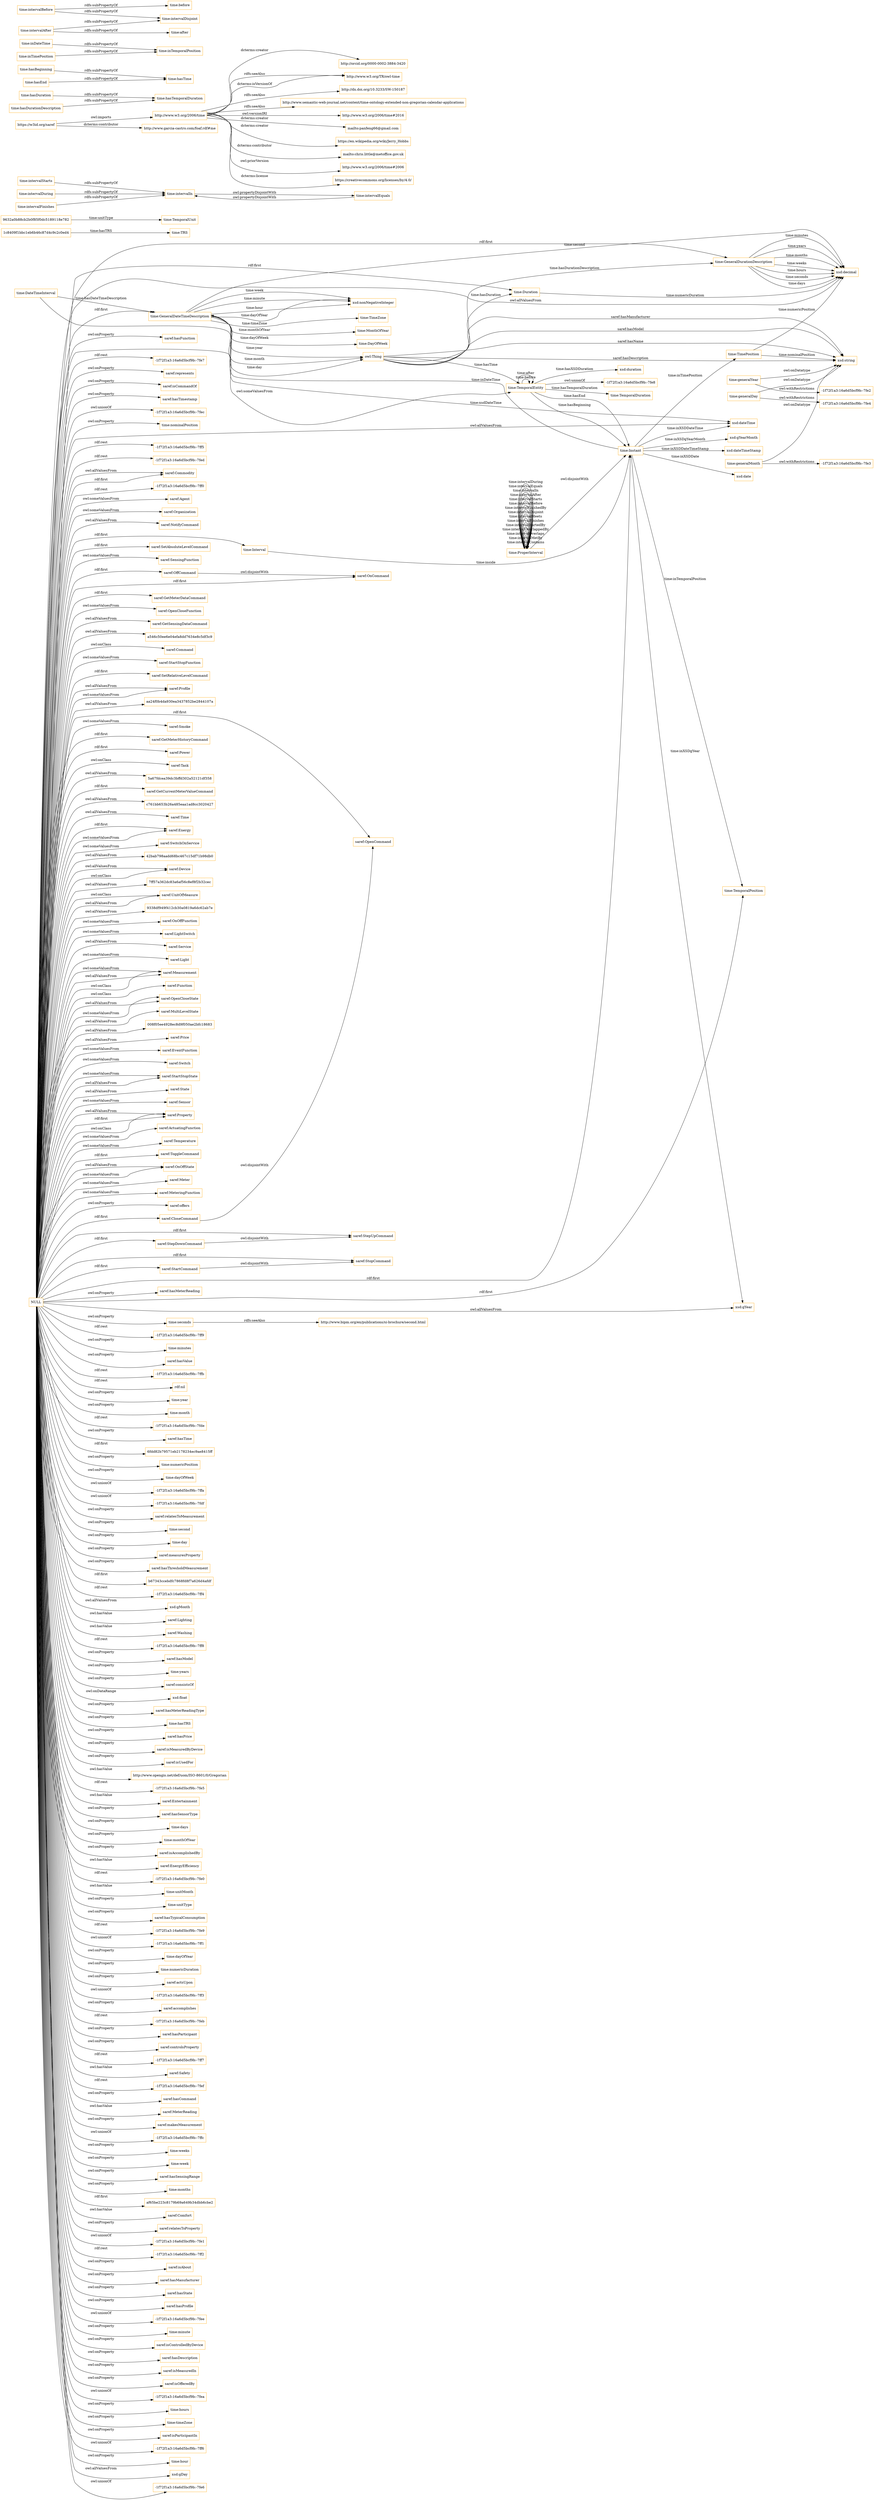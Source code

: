 digraph ar2dtool_diagram { 
rankdir=LR;
size="1501"
node [shape = rectangle, color="orange"]; "saref:Commodity" "saref:Agent" "saref:Organization" "saref:NotifyCommand" "saref:OffCommand" "saref:CloseCommand" "saref:OnCommand" "saref:SetAbsoluteLevelCommand" "saref:SensingFunction" "saref:StepDownCommand" "saref:GetMeterDataCommand" "saref:OpenCloseFunction" "saref:GetSensingDataCommand" "a546c50ee6e04efa8dd7634e8c5df3c9" "saref:Command" "saref:StartStopFunction" "saref:SetRelativeLevelCommand" "saref:Profile" "aa24f0b4da930ea3437852be2844107a" "saref:StopCommand" "saref:Smoke" "saref:GetMeterHistoryCommand" "saref:Power" "saref:Task" "5a67fdcea39dc3bffd302a52121df358" "saref:GetCurrentMeterValueCommand" "c761bb653b26a485eaa1ad8cc3020427" "saref:StepUpCommand" "saref:Time" "saref:StartCommand" "saref:Energy" "saref:SwitchOnService" "42bab798aadd68bc467c15df71b98db0" "saref:Device" "7ff57a362dc83a6af56c8ef8f2b32cec" "saref:UnitOfMeasure" "9338df949f412cb30a0819a6dc62ab7e" "saref:OnOffFunction" "saref:LightSwitch" "saref:Service" "saref:Light" "saref:Measurement" "saref:Function" "saref:OpenCloseState" "saref:MultiLevelState" "008f05ee4928ec8d9f050ae2bfc18683" "saref:Price" "saref:EventFunction" "saref:Switch" "saref:StartStopState" "saref:State" "saref:Sensor" "saref:Property" "saref:ActuatingFunction" "saref:Temperature" "saref:ToggleCommand" "saref:OpenCommand" "saref:OnOffState" "saref:Meter" "saref:MeteringFunction" "time:TimeZone" "time:GeneralDateTimeDescription" "time:DateTimeInterval" "1c8409f1bbc1eb6b46c87d4c9c2c0ed4" "time:TRS" "time:TemporalDuration" "time:Duration" "time:GeneralDurationDescription" "time:ProperInterval" "time:TimePosition" "9632a0b88cb2b0f85f0dc5189118e782" "time:TemporalPosition" "time:Interval" "time:TemporalEntity" "time:MonthOfYear" "time:TemporalUnit" "time:Instant" "time:DayOfWeek" ; /*classes style*/
	"time:intervalIn" -> "time:intervalEquals" [ label = "owl:propertyDisjointWith" ];
	"http://www.w3.org/2006/time" -> "http://orcid.org/0000-0002-3884-3420" [ label = "dcterms:creator" ];
	"http://www.w3.org/2006/time" -> "http://www.w3.org/TR/owl-time" [ label = "rdfs:seeAlso" ];
	"http://www.w3.org/2006/time" -> "http://dx.doi.org/10.3233/SW-150187" [ label = "rdfs:seeAlso" ];
	"http://www.w3.org/2006/time" -> "http://www.semantic-web-journal.net/content/time-ontology-extended-non-gregorian-calendar-applications" [ label = "rdfs:seeAlso" ];
	"http://www.w3.org/2006/time" -> "http://www.w3.org/TR/owl-time" [ label = "dcterms:isVersionOf" ];
	"http://www.w3.org/2006/time" -> "http://www.w3.org/2006/time#2016" [ label = "owl:versionIRI" ];
	"http://www.w3.org/2006/time" -> "mailto:panfeng66@gmail.com" [ label = "dcterms:creator" ];
	"http://www.w3.org/2006/time" -> "https://en.wikipedia.org/wiki/Jerry_Hobbs" [ label = "dcterms:creator" ];
	"http://www.w3.org/2006/time" -> "mailto:chris.little@metoffice.gov.uk" [ label = "dcterms:contributor" ];
	"http://www.w3.org/2006/time" -> "http://www.w3.org/2006/time#2006" [ label = "owl:priorVersion" ];
	"http://www.w3.org/2006/time" -> "https://creativecommons.org/licenses/by/4.0/" [ label = "dcterms:license" ];
	"time:generalMonth" -> "-1f72f1a3:16a6d5bcf9b:-7fe3" [ label = "owl:withRestrictions" ];
	"time:generalMonth" -> "xsd:string" [ label = "owl:onDatatype" ];
	"time:intervalStarts" -> "time:intervalIn" [ label = "rdfs:subPropertyOf" ];
	"saref:StartCommand" -> "saref:StopCommand" [ label = "owl:disjointWith" ];
	"saref:OffCommand" -> "saref:OnCommand" [ label = "owl:disjointWith" ];
	"time:hasDuration" -> "time:hasTemporalDuration" [ label = "rdfs:subPropertyOf" ];
	"time:ProperInterval" -> "time:Instant" [ label = "owl:disjointWith" ];
	"time:hasBeginning" -> "time:hasTime" [ label = "rdfs:subPropertyOf" ];
	"time:intervalEquals" -> "time:intervalIn" [ label = "owl:propertyDisjointWith" ];
	"time:seconds" -> "http://www.bipm.org/en/publications/si-brochure/second.html" [ label = "rdfs:seeAlso" ];
	"time:intervalDuring" -> "time:intervalIn" [ label = "rdfs:subPropertyOf" ];
	"saref:CloseCommand" -> "saref:OpenCommand" [ label = "owl:disjointWith" ];
	"time:inDateTime" -> "time:inTemporalPosition" [ label = "rdfs:subPropertyOf" ];
	"time:intervalFinishes" -> "time:intervalIn" [ label = "rdfs:subPropertyOf" ];
	"NULL" -> "-1f72f1a3:16a6d5bcf9b:-7ff9" [ label = "rdf:rest" ];
	"NULL" -> "saref:State" [ label = "owl:allValuesFrom" ];
	"NULL" -> "time:minutes" [ label = "owl:onProperty" ];
	"NULL" -> "saref:MultiLevelState" [ label = "owl:allValuesFrom" ];
	"NULL" -> "saref:GetCurrentMeterValueCommand" [ label = "rdf:first" ];
	"NULL" -> "saref:OpenCloseState" [ label = "owl:allValuesFrom" ];
	"NULL" -> "saref:Switch" [ label = "owl:someValuesFrom" ];
	"NULL" -> "saref:hasValue" [ label = "owl:onProperty" ];
	"NULL" -> "-1f72f1a3:16a6d5bcf9b:-7ffb" [ label = "rdf:rest" ];
	"NULL" -> "rdf:nil" [ label = "rdf:rest" ];
	"NULL" -> "time:year" [ label = "owl:onProperty" ];
	"NULL" -> "time:GeneralDateTimeDescription" [ label = "rdf:first" ];
	"NULL" -> "time:month" [ label = "owl:onProperty" ];
	"NULL" -> "-1f72f1a3:16a6d5bcf9b:-7fde" [ label = "rdf:rest" ];
	"NULL" -> "saref:hasTime" [ label = "owl:onProperty" ];
	"NULL" -> "6fdd82b79571eb2178234ec9ae8415ff" [ label = "rdf:first" ];
	"NULL" -> "time:numericPosition" [ label = "owl:onProperty" ];
	"NULL" -> "time:dayOfWeek" [ label = "owl:onProperty" ];
	"NULL" -> "-1f72f1a3:16a6d5bcf9b:-7ffa" [ label = "owl:unionOf" ];
	"NULL" -> "-1f72f1a3:16a6d5bcf9b:-7fdf" [ label = "owl:unionOf" ];
	"NULL" -> "saref:relatesToMeasurement" [ label = "owl:onProperty" ];
	"NULL" -> "time:second" [ label = "owl:onProperty" ];
	"NULL" -> "time:day" [ label = "owl:onProperty" ];
	"NULL" -> "saref:measuresProperty" [ label = "owl:onProperty" ];
	"NULL" -> "saref:Commodity" [ label = "rdf:first" ];
	"NULL" -> "saref:hasThresholdMeasurement" [ label = "owl:onProperty" ];
	"NULL" -> "b67343ccebdfc7868fd8f7a626d4afdf" [ label = "rdf:first" ];
	"NULL" -> "-1f72f1a3:16a6d5bcf9b:-7ff4" [ label = "rdf:rest" ];
	"NULL" -> "saref:OnOffFunction" [ label = "owl:someValuesFrom" ];
	"NULL" -> "xsd:gMonth" [ label = "owl:allValuesFrom" ];
	"NULL" -> "saref:Lighting" [ label = "owl:hasValue" ];
	"NULL" -> "saref:Washing" [ label = "owl:hasValue" ];
	"NULL" -> "saref:Organization" [ label = "owl:someValuesFrom" ];
	"NULL" -> "-1f72f1a3:16a6d5bcf9b:-7ff8" [ label = "rdf:rest" ];
	"NULL" -> "saref:StartCommand" [ label = "rdf:first" ];
	"NULL" -> "saref:hasModel" [ label = "owl:onProperty" ];
	"NULL" -> "time:years" [ label = "owl:onProperty" ];
	"NULL" -> "saref:consistsOf" [ label = "owl:onProperty" ];
	"NULL" -> "saref:Device" [ label = "owl:allValuesFrom" ];
	"NULL" -> "xsd:float" [ label = "owl:onDataRange" ];
	"NULL" -> "saref:SetAbsoluteLevelCommand" [ label = "rdf:first" ];
	"NULL" -> "saref:hasMeterReadingType" [ label = "owl:onProperty" ];
	"NULL" -> "saref:GetMeterHistoryCommand" [ label = "rdf:first" ];
	"NULL" -> "time:hasTRS" [ label = "owl:onProperty" ];
	"NULL" -> "saref:hasPrice" [ label = "owl:onProperty" ];
	"NULL" -> "7ff57a362dc83a6af56c8ef8f2b32cec" [ label = "owl:allValuesFrom" ];
	"NULL" -> "saref:Property" [ label = "rdf:first" ];
	"NULL" -> "saref:isMeasuredByDevice" [ label = "owl:onProperty" ];
	"NULL" -> "saref:isUsedFor" [ label = "owl:onProperty" ];
	"NULL" -> "saref:UnitOfMeasure" [ label = "owl:onClass" ];
	"NULL" -> "saref:GetSensingDataCommand" [ label = "owl:allValuesFrom" ];
	"NULL" -> "42bab798aadd68bc467c15df71b98db0" [ label = "owl:allValuesFrom" ];
	"NULL" -> "http://www.opengis.net/def/uom/ISO-8601/0/Gregorian" [ label = "owl:hasValue" ];
	"NULL" -> "-1f72f1a3:16a6d5bcf9b:-7fe5" [ label = "rdf:rest" ];
	"NULL" -> "saref:Entertainment" [ label = "owl:hasValue" ];
	"NULL" -> "saref:Function" [ label = "owl:onClass" ];
	"NULL" -> "saref:Device" [ label = "owl:onClass" ];
	"NULL" -> "saref:hasSensorType" [ label = "owl:onProperty" ];
	"NULL" -> "saref:Task" [ label = "owl:onClass" ];
	"NULL" -> "time:days" [ label = "owl:onProperty" ];
	"NULL" -> "time:monthOfYear" [ label = "owl:onProperty" ];
	"NULL" -> "saref:SetRelativeLevelCommand" [ label = "rdf:first" ];
	"NULL" -> "saref:isAccomplishedBy" [ label = "owl:onProperty" ];
	"NULL" -> "saref:EnergyEfficiency" [ label = "owl:hasValue" ];
	"NULL" -> "-1f72f1a3:16a6d5bcf9b:-7fe0" [ label = "rdf:rest" ];
	"NULL" -> "time:unitMonth" [ label = "owl:hasValue" ];
	"NULL" -> "saref:SwitchOnService" [ label = "owl:someValuesFrom" ];
	"NULL" -> "time:unitType" [ label = "owl:onProperty" ];
	"NULL" -> "saref:hasTypicalConsumption" [ label = "owl:onProperty" ];
	"NULL" -> "-1f72f1a3:16a6d5bcf9b:-7fe9" [ label = "rdf:rest" ];
	"NULL" -> "-1f72f1a3:16a6d5bcf9b:-7ff1" [ label = "owl:unionOf" ];
	"NULL" -> "saref:Service" [ label = "owl:allValuesFrom" ];
	"NULL" -> "saref:Agent" [ label = "owl:someValuesFrom" ];
	"NULL" -> "saref:StartStopState" [ label = "owl:someValuesFrom" ];
	"NULL" -> "time:dayOfYear" [ label = "owl:onProperty" ];
	"NULL" -> "time:numericDuration" [ label = "owl:onProperty" ];
	"NULL" -> "saref:actsUpon" [ label = "owl:onProperty" ];
	"NULL" -> "saref:Measurement" [ label = "owl:allValuesFrom" ];
	"NULL" -> "saref:Command" [ label = "owl:onClass" ];
	"NULL" -> "-1f72f1a3:16a6d5bcf9b:-7ff3" [ label = "owl:unionOf" ];
	"NULL" -> "saref:ActuatingFunction" [ label = "owl:someValuesFrom" ];
	"NULL" -> "saref:accomplishes" [ label = "owl:onProperty" ];
	"NULL" -> "-1f72f1a3:16a6d5bcf9b:-7feb" [ label = "rdf:rest" ];
	"NULL" -> "saref:hasParticipant" [ label = "owl:onProperty" ];
	"NULL" -> "saref:CloseCommand" [ label = "rdf:first" ];
	"NULL" -> "saref:controlsProperty" [ label = "owl:onProperty" ];
	"NULL" -> "-1f72f1a3:16a6d5bcf9b:-7ff7" [ label = "rdf:rest" ];
	"NULL" -> "saref:Safety" [ label = "owl:hasValue" ];
	"NULL" -> "-1f72f1a3:16a6d5bcf9b:-7fef" [ label = "rdf:rest" ];
	"NULL" -> "saref:Meter" [ label = "owl:someValuesFrom" ];
	"NULL" -> "9338df949f412cb30a0819a6dc62ab7e" [ label = "owl:allValuesFrom" ];
	"NULL" -> "saref:hasCommand" [ label = "owl:onProperty" ];
	"NULL" -> "saref:StepDownCommand" [ label = "rdf:first" ];
	"NULL" -> "saref:MeterReading" [ label = "owl:hasValue" ];
	"NULL" -> "saref:makesMeasurement" [ label = "owl:onProperty" ];
	"NULL" -> "saref:NotifyCommand" [ label = "owl:allValuesFrom" ];
	"NULL" -> "time:TemporalEntity" [ label = "owl:someValuesFrom" ];
	"NULL" -> "saref:Commodity" [ label = "owl:allValuesFrom" ];
	"NULL" -> "saref:ToggleCommand" [ label = "rdf:first" ];
	"NULL" -> "-1f72f1a3:16a6d5bcf9b:-7ffc" [ label = "owl:unionOf" ];
	"NULL" -> "saref:StopCommand" [ label = "rdf:first" ];
	"NULL" -> "time:weeks" [ label = "owl:onProperty" ];
	"NULL" -> "a546c50ee6e04efa8dd7634e8c5df3c9" [ label = "owl:allValuesFrom" ];
	"NULL" -> "saref:LightSwitch" [ label = "owl:someValuesFrom" ];
	"NULL" -> "saref:OpenCommand" [ label = "rdf:first" ];
	"NULL" -> "saref:StepUpCommand" [ label = "rdf:first" ];
	"NULL" -> "saref:OffCommand" [ label = "rdf:first" ];
	"NULL" -> "time:GeneralDurationDescription" [ label = "rdf:first" ];
	"NULL" -> "saref:Profile" [ label = "owl:someValuesFrom" ];
	"NULL" -> "time:Duration" [ label = "rdf:first" ];
	"NULL" -> "time:week" [ label = "owl:onProperty" ];
	"NULL" -> "saref:hasSensingRange" [ label = "owl:onProperty" ];
	"NULL" -> "saref:Measurement" [ label = "owl:onClass" ];
	"NULL" -> "time:months" [ label = "owl:onProperty" ];
	"NULL" -> "saref:Property" [ label = "owl:onClass" ];
	"NULL" -> "time:Interval" [ label = "rdf:first" ];
	"NULL" -> "af65be223c8179b69a649b34dbb6cbe2" [ label = "rdf:first" ];
	"NULL" -> "saref:Comfort" [ label = "owl:hasValue" ];
	"NULL" -> "saref:relatesToProperty" [ label = "owl:onProperty" ];
	"NULL" -> "saref:Property" [ label = "owl:allValuesFrom" ];
	"NULL" -> "saref:Light" [ label = "owl:someValuesFrom" ];
	"NULL" -> "-1f72f1a3:16a6d5bcf9b:-7fe1" [ label = "owl:unionOf" ];
	"NULL" -> "time:seconds" [ label = "owl:onProperty" ];
	"NULL" -> "saref:Sensor" [ label = "owl:someValuesFrom" ];
	"NULL" -> "-1f72f1a3:16a6d5bcf9b:-7ff2" [ label = "rdf:rest" ];
	"NULL" -> "saref:isAbout" [ label = "owl:onProperty" ];
	"NULL" -> "xsd:dateTime" [ label = "owl:allValuesFrom" ];
	"NULL" -> "saref:hasManufacturer" [ label = "owl:onProperty" ];
	"NULL" -> "saref:hasState" [ label = "owl:onProperty" ];
	"NULL" -> "saref:StartStopState" [ label = "owl:allValuesFrom" ];
	"NULL" -> "saref:hasProfile" [ label = "owl:onProperty" ];
	"NULL" -> "5a67fdcea39dc3bffd302a52121df358" [ label = "owl:allValuesFrom" ];
	"NULL" -> "aa24f0b4da930ea3437852be2844107a" [ label = "owl:allValuesFrom" ];
	"NULL" -> "-1f72f1a3:16a6d5bcf9b:-7fee" [ label = "owl:unionOf" ];
	"NULL" -> "saref:Temperature" [ label = "owl:someValuesFrom" ];
	"NULL" -> "time:minute" [ label = "owl:onProperty" ];
	"NULL" -> "saref:isControlledByDevice" [ label = "owl:onProperty" ];
	"NULL" -> "saref:hasDescription" [ label = "owl:onProperty" ];
	"NULL" -> "saref:isMeasuredIn" [ label = "owl:onProperty" ];
	"NULL" -> "time:TemporalPosition" [ label = "rdf:first" ];
	"NULL" -> "saref:Energy" [ label = "rdf:first" ];
	"NULL" -> "saref:isOfferedBy" [ label = "owl:onProperty" ];
	"NULL" -> "-1f72f1a3:16a6d5bcf9b:-7fea" [ label = "owl:unionOf" ];
	"NULL" -> "saref:Time" [ label = "owl:allValuesFrom" ];
	"NULL" -> "saref:Power" [ label = "rdf:first" ];
	"NULL" -> "time:hours" [ label = "owl:onProperty" ];
	"NULL" -> "saref:GetMeterDataCommand" [ label = "rdf:first" ];
	"NULL" -> "saref:OnCommand" [ label = "rdf:first" ];
	"NULL" -> "saref:OpenCloseFunction" [ label = "owl:someValuesFrom" ];
	"NULL" -> "time:timeZone" [ label = "owl:onProperty" ];
	"NULL" -> "saref:isParticipantIn" [ label = "owl:onProperty" ];
	"NULL" -> "saref:Measurement" [ label = "owl:someValuesFrom" ];
	"NULL" -> "saref:Energy" [ label = "owl:someValuesFrom" ];
	"NULL" -> "-1f72f1a3:16a6d5bcf9b:-7ff6" [ label = "owl:unionOf" ];
	"NULL" -> "time:hour" [ label = "owl:onProperty" ];
	"NULL" -> "xsd:gDay" [ label = "owl:allValuesFrom" ];
	"NULL" -> "-1f72f1a3:16a6d5bcf9b:-7fe6" [ label = "owl:unionOf" ];
	"NULL" -> "saref:UnitOfMeasure" [ label = "owl:allValuesFrom" ];
	"NULL" -> "saref:hasFunction" [ label = "owl:onProperty" ];
	"NULL" -> "-1f72f1a3:16a6d5bcf9b:-7fe7" [ label = "rdf:rest" ];
	"NULL" -> "008f05ee4928ec8d9f050ae2bfc18683" [ label = "owl:allValuesFrom" ];
	"NULL" -> "saref:SensingFunction" [ label = "owl:someValuesFrom" ];
	"NULL" -> "saref:represents" [ label = "owl:onProperty" ];
	"NULL" -> "xsd:decimal" [ label = "owl:allValuesFrom" ];
	"NULL" -> "saref:Profile" [ label = "owl:allValuesFrom" ];
	"NULL" -> "saref:isCommandOf" [ label = "owl:onProperty" ];
	"NULL" -> "saref:StartStopFunction" [ label = "owl:someValuesFrom" ];
	"NULL" -> "c761bb653b26a485eaa1ad8cc3020427" [ label = "owl:allValuesFrom" ];
	"NULL" -> "saref:hasTimestamp" [ label = "owl:onProperty" ];
	"NULL" -> "-1f72f1a3:16a6d5bcf9b:-7fec" [ label = "owl:unionOf" ];
	"NULL" -> "saref:OnOffState" [ label = "owl:allValuesFrom" ];
	"NULL" -> "time:nominalPosition" [ label = "owl:onProperty" ];
	"NULL" -> "saref:MeteringFunction" [ label = "owl:someValuesFrom" ];
	"NULL" -> "saref:EventFunction" [ label = "owl:someValuesFrom" ];
	"NULL" -> "saref:Price" [ label = "owl:allValuesFrom" ];
	"NULL" -> "-1f72f1a3:16a6d5bcf9b:-7ff5" [ label = "rdf:rest" ];
	"NULL" -> "xsd:gYear" [ label = "owl:allValuesFrom" ];
	"NULL" -> "saref:OpenCloseState" [ label = "owl:someValuesFrom" ];
	"NULL" -> "-1f72f1a3:16a6d5bcf9b:-7fed" [ label = "rdf:rest" ];
	"NULL" -> "time:Instant" [ label = "rdf:first" ];
	"NULL" -> "-1f72f1a3:16a6d5bcf9b:-7ff0" [ label = "rdf:rest" ];
	"NULL" -> "saref:Smoke" [ label = "owl:someValuesFrom" ];
	"NULL" -> "saref:offers" [ label = "owl:onProperty" ];
	"NULL" -> "saref:hasMeterReading" [ label = "owl:onProperty" ];
	"NULL" -> "saref:OnOffState" [ label = "owl:someValuesFrom" ];
	"saref:StepDownCommand" -> "saref:StepUpCommand" [ label = "owl:disjointWith" ];
	"time:intervalBefore" -> "time:intervalDisjoint" [ label = "rdfs:subPropertyOf" ];
	"time:intervalBefore" -> "time:before" [ label = "rdfs:subPropertyOf" ];
	"time:TemporalEntity" -> "-1f72f1a3:16a6d5bcf9b:-7fe8" [ label = "owl:unionOf" ];
	"time:intervalAfter" -> "time:intervalDisjoint" [ label = "rdfs:subPropertyOf" ];
	"time:intervalAfter" -> "time:after" [ label = "rdfs:subPropertyOf" ];
	"time:hasEnd" -> "time:hasTime" [ label = "rdfs:subPropertyOf" ];
	"https://w3id.org/saref" -> "http://www.garcia-castro.com/foaf.rdf#me" [ label = "dcterms:contributor" ];
	"https://w3id.org/saref" -> "http://www.w3.org/2006/time" [ label = "owl:imports" ];
	"time:inTimePosition" -> "time:inTemporalPosition" [ label = "rdfs:subPropertyOf" ];
	"time:generalDay" -> "-1f72f1a3:16a6d5bcf9b:-7fe4" [ label = "owl:withRestrictions" ];
	"time:generalDay" -> "xsd:string" [ label = "owl:onDatatype" ];
	"time:generalYear" -> "-1f72f1a3:16a6d5bcf9b:-7fe2" [ label = "owl:withRestrictions" ];
	"time:generalYear" -> "xsd:string" [ label = "owl:onDatatype" ];
	"time:hasDurationDescription" -> "time:hasTemporalDuration" [ label = "rdfs:subPropertyOf" ];
	"owl:Thing" -> "xsd:string" [ label = "saref:hasName" ];
	"time:TimePosition" -> "xsd:string" [ label = "time:nominalPosition" ];
	"time:GeneralDateTimeDescription" -> "time:DayOfWeek" [ label = "time:dayOfWeek" ];
	"time:TemporalEntity" -> "time:Instant" [ label = "time:hasEnd" ];
	"time:Instant" -> "xsd:gYear" [ label = "time:inXSDgYear" ];
	"time:ProperInterval" -> "time:ProperInterval" [ label = "time:intervalContains" ];
	"time:TemporalEntity" -> "time:Instant" [ label = "time:hasBeginning" ];
	"time:GeneralDurationDescription" -> "xsd:decimal" [ label = "time:hours" ];
	"9632a0b88cb2b0f85f0dc5189118e782" -> "time:TemporalUnit" [ label = "time:unitType" ];
	"owl:Thing" -> "xsd:string" [ label = "saref:hasDescription" ];
	"time:GeneralDateTimeDescription" -> "owl:Thing" [ label = "time:year" ];
	"time:ProperInterval" -> "time:ProperInterval" [ label = "time:intervalMetBy" ];
	"time:Instant" -> "xsd:dateTimeStamp" [ label = "time:inXSDDateTimeStamp" ];
	"owl:Thing" -> "time:GeneralDurationDescription" [ label = "time:hasDurationDescription" ];
	"owl:Thing" -> "xsd:string" [ label = "saref:hasManufacturer" ];
	"time:ProperInterval" -> "time:ProperInterval" [ label = "time:intervalOverlaps" ];
	"time:GeneralDurationDescription" -> "xsd:decimal" [ label = "time:seconds" ];
	"time:Instant" -> "xsd:date" [ label = "time:inXSDDate" ];
	"time:DateTimeInterval" -> "xsd:dateTime" [ label = "time:xsdDateTime" ];
	"time:ProperInterval" -> "time:ProperInterval" [ label = "time:intervalOverlappedBy" ];
	"time:GeneralDateTimeDescription" -> "time:TimeZone" [ label = "time:timeZone" ];
	"time:Instant" -> "time:TemporalPosition" [ label = "time:inTemporalPosition" ];
	"time:GeneralDurationDescription" -> "xsd:decimal" [ label = "time:days" ];
	"owl:Thing" -> "time:TemporalEntity" [ label = "time:hasTime" ];
	"time:ProperInterval" -> "time:ProperInterval" [ label = "time:intervalStartedBy" ];
	"time:Instant" -> "xsd:dateTime" [ label = "time:inXSDDateTime" ];
	"time:Instant" -> "xsd:gYearMonth" [ label = "time:inXSDgYearMonth" ];
	"time:Instant" -> "time:GeneralDateTimeDescription" [ label = "time:inDateTime" ];
	"time:TemporalEntity" -> "xsd:duration" [ label = "time:hasXSDDuration" ];
	"time:GeneralDateTimeDescription" -> "xsd:nonNegativeInteger" [ label = "time:minute" ];
	"time:GeneralDurationDescription" -> "xsd:decimal" [ label = "time:minutes" ];
	"time:GeneralDateTimeDescription" -> "xsd:nonNegativeInteger" [ label = "time:hour" ];
	"time:ProperInterval" -> "time:ProperInterval" [ label = "time:intervalFinishes" ];
	"time:Instant" -> "time:TimePosition" [ label = "time:inTimePosition" ];
	"time:GeneralDurationDescription" -> "xsd:decimal" [ label = "time:years" ];
	"time:ProperInterval" -> "time:ProperInterval" [ label = "time:intervalMeets" ];
	"1c8409f1bbc1eb6b46c87d4c9c2c0ed4" -> "time:TRS" [ label = "time:hasTRS" ];
	"time:GeneralDateTimeDescription" -> "xsd:nonNegativeInteger" [ label = "time:dayOfYear" ];
	"time:GeneralDateTimeDescription" -> "xsd:nonNegativeInteger" [ label = "time:week" ];
	"owl:Thing" -> "time:Duration" [ label = "time:hasDuration" ];
	"time:GeneralDurationDescription" -> "xsd:decimal" [ label = "time:months" ];
	"time:TimePosition" -> "xsd:decimal" [ label = "time:numericPosition" ];
	"time:TemporalEntity" -> "time:TemporalDuration" [ label = "time:hasTemporalDuration" ];
	"time:GeneralDateTimeDescription" -> "owl:Thing" [ label = "time:month" ];
	"time:ProperInterval" -> "time:ProperInterval" [ label = "time:intervalDisjoint" ];
	"time:ProperInterval" -> "time:ProperInterval" [ label = "time:intervalFinishedBy" ];
	"time:TemporalEntity" -> "time:TemporalEntity" [ label = "time:before" ];
	"owl:Thing" -> "xsd:string" [ label = "saref:hasModel" ];
	"time:ProperInterval" -> "time:ProperInterval" [ label = "time:intervalBefore" ];
	"time:GeneralDateTimeDescription" -> "xsd:decimal" [ label = "time:second" ];
	"time:GeneralDurationDescription" -> "xsd:decimal" [ label = "time:weeks" ];
	"time:TemporalEntity" -> "time:TemporalEntity" [ label = "time:after" ];
	"time:ProperInterval" -> "time:ProperInterval" [ label = "time:intervalStarts" ];
	"time:GeneralDateTimeDescription" -> "time:MonthOfYear" [ label = "time:monthOfYear" ];
	"time:ProperInterval" -> "time:ProperInterval" [ label = "time:intervalAfter" ];
	"time:Interval" -> "time:Instant" [ label = "time:inside" ];
	"time:GeneralDateTimeDescription" -> "owl:Thing" [ label = "time:day" ];
	"time:DateTimeInterval" -> "time:GeneralDateTimeDescription" [ label = "time:hasDateTimeDescription" ];
	"time:ProperInterval" -> "time:ProperInterval" [ label = "time:intervalIn" ];
	"time:Duration" -> "xsd:decimal" [ label = "time:numericDuration" ];
	"time:ProperInterval" -> "time:ProperInterval" [ label = "time:intervalEquals" ];
	"time:ProperInterval" -> "time:ProperInterval" [ label = "time:intervalDuring" ];

}
